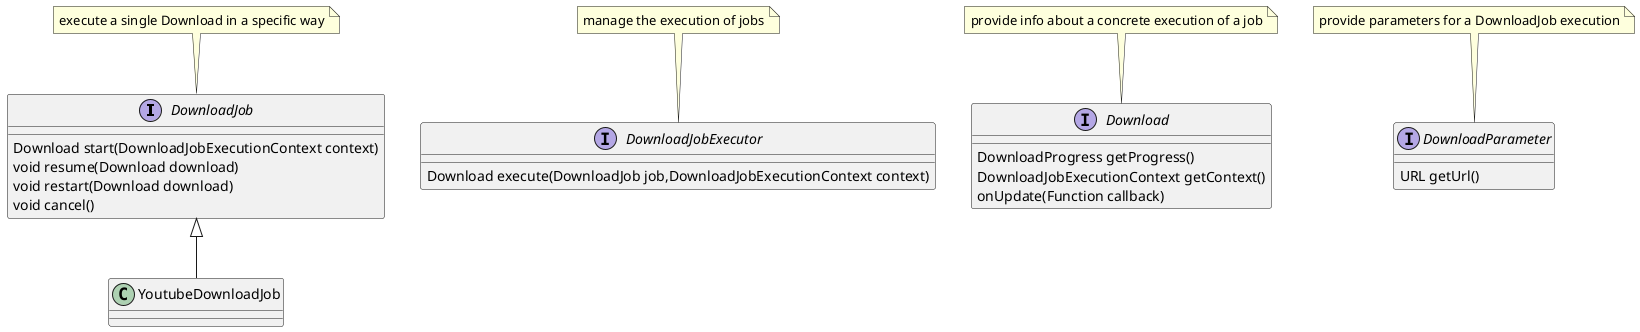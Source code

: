 @startuml
interface DownloadJob{
    Download start(DownloadJobExecutionContext context)
    void resume(Download download)
    void restart(Download download)
    void cancel()
}
note top:execute a single Download in a specific way

class YoutubeDownloadJob
YoutubeDownloadJob -up-|> DownloadJob

interface DownloadJobExecutor{
    Download execute(DownloadJob job,DownloadJobExecutionContext context)
}
note top:manage the execution of jobs

interface Download{
    DownloadProgress getProgress()
    DownloadJobExecutionContext getContext()
    onUpdate(Function callback)
}
note top:provide info about a concrete execution of a job

interface DownloadParameter{
    URL getUrl()
}
note top:provide parameters for a DownloadJob execution

@enduml